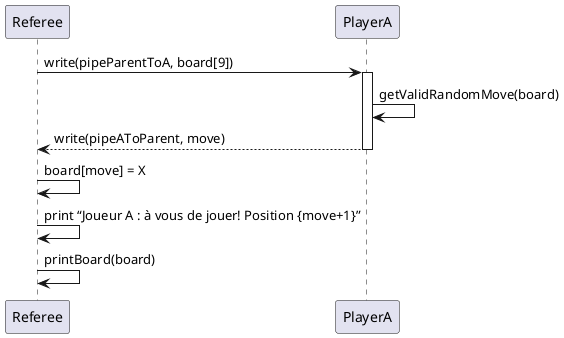 @startuml OXO_TourA
participant Referee
participant PlayerA

Referee -> PlayerA : write(pipeParentToA, board[9])  
activate PlayerA

PlayerA -> PlayerA : getValidRandomMove(board)  
PlayerA --> Referee : write(pipeAToParent, move)  
deactivate PlayerA

Referee -> Referee : board[move] = X  
Referee -> Referee : print “Joueur A : à vous de jouer! Position {move+1}”
Referee -> Referee : printBoard(board)
@enduml
